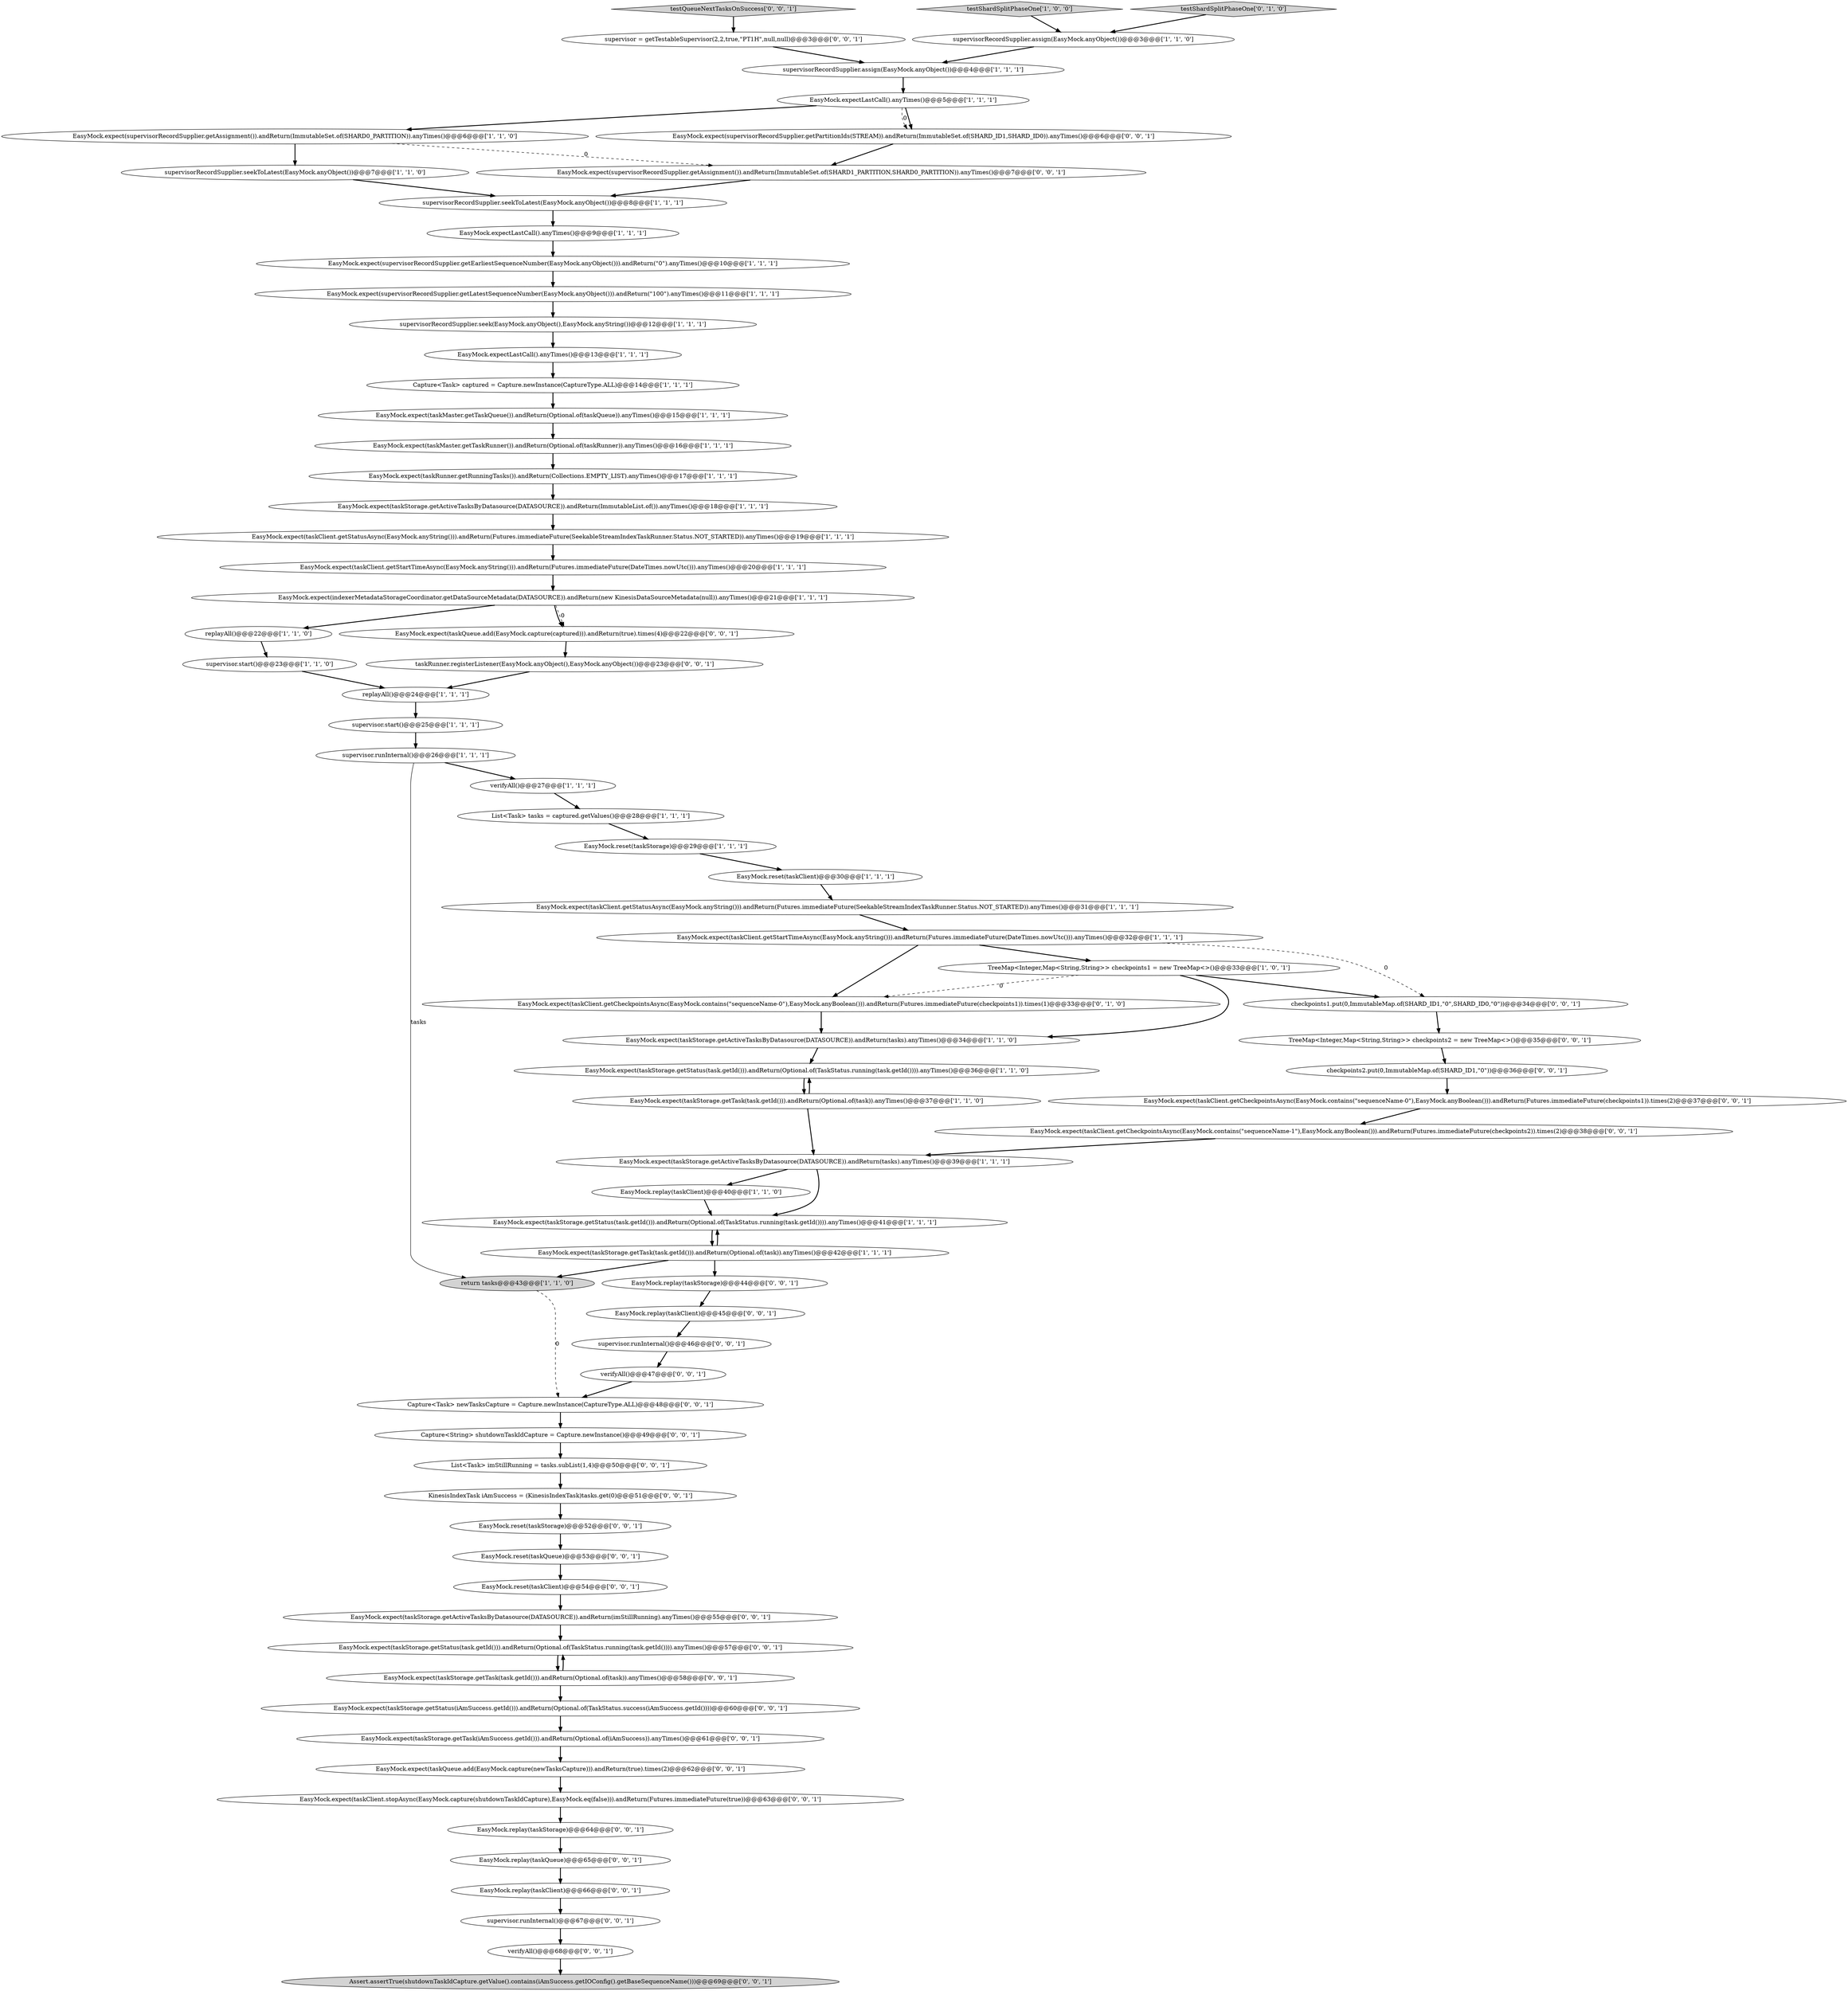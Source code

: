 digraph {
25 [style = filled, label = "EasyMock.expect(taskClient.getStatusAsync(EasyMock.anyString())).andReturn(Futures.immediateFuture(SeekableStreamIndexTaskRunner.Status.NOT_STARTED)).anyTimes()@@@19@@@['1', '1', '1']", fillcolor = white, shape = ellipse image = "AAA0AAABBB1BBB"];
44 [style = filled, label = "checkpoints2.put(0,ImmutableMap.of(SHARD_ID1,\"0\"))@@@36@@@['0', '0', '1']", fillcolor = white, shape = ellipse image = "AAA0AAABBB3BBB"];
8 [style = filled, label = "supervisorRecordSupplier.assign(EasyMock.anyObject())@@@4@@@['1', '1', '1']", fillcolor = white, shape = ellipse image = "AAA0AAABBB1BBB"];
70 [style = filled, label = "EasyMock.reset(taskQueue)@@@53@@@['0', '0', '1']", fillcolor = white, shape = ellipse image = "AAA0AAABBB3BBB"];
27 [style = filled, label = "supervisorRecordSupplier.seek(EasyMock.anyObject(),EasyMock.anyString())@@@12@@@['1', '1', '1']", fillcolor = white, shape = ellipse image = "AAA0AAABBB1BBB"];
73 [style = filled, label = "EasyMock.expect(taskClient.getCheckpointsAsync(EasyMock.contains(\"sequenceName-0\"),EasyMock.anyBoolean())).andReturn(Futures.immediateFuture(checkpoints1)).times(2)@@@37@@@['0', '0', '1']", fillcolor = white, shape = ellipse image = "AAA0AAABBB3BBB"];
14 [style = filled, label = "EasyMock.reset(taskStorage)@@@29@@@['1', '1', '1']", fillcolor = white, shape = ellipse image = "AAA0AAABBB1BBB"];
52 [style = filled, label = "Capture<String> shutdownTaskIdCapture = Capture.newInstance()@@@49@@@['0', '0', '1']", fillcolor = white, shape = ellipse image = "AAA0AAABBB3BBB"];
69 [style = filled, label = "TreeMap<Integer,Map<String,String>> checkpoints2 = new TreeMap<>()@@@35@@@['0', '0', '1']", fillcolor = white, shape = ellipse image = "AAA0AAABBB3BBB"];
76 [style = filled, label = "Capture<Task> newTasksCapture = Capture.newInstance(CaptureType.ALL)@@@48@@@['0', '0', '1']", fillcolor = white, shape = ellipse image = "AAA0AAABBB3BBB"];
16 [style = filled, label = "EasyMock.expect(taskMaster.getTaskRunner()).andReturn(Optional.of(taskRunner)).anyTimes()@@@16@@@['1', '1', '1']", fillcolor = white, shape = ellipse image = "AAA0AAABBB1BBB"];
22 [style = filled, label = "EasyMock.expect(taskStorage.getActiveTasksByDatasource(DATASOURCE)).andReturn(tasks).anyTimes()@@@39@@@['1', '1', '1']", fillcolor = white, shape = ellipse image = "AAA0AAABBB1BBB"];
2 [style = filled, label = "EasyMock.expectLastCall().anyTimes()@@@9@@@['1', '1', '1']", fillcolor = white, shape = ellipse image = "AAA0AAABBB1BBB"];
34 [style = filled, label = "EasyMock.expect(supervisorRecordSupplier.getLatestSequenceNumber(EasyMock.anyObject())).andReturn(\"100\").anyTimes()@@@11@@@['1', '1', '1']", fillcolor = white, shape = ellipse image = "AAA0AAABBB1BBB"];
65 [style = filled, label = "verifyAll()@@@68@@@['0', '0', '1']", fillcolor = white, shape = ellipse image = "AAA0AAABBB3BBB"];
18 [style = filled, label = "supervisorRecordSupplier.seekToLatest(EasyMock.anyObject())@@@7@@@['1', '1', '0']", fillcolor = white, shape = ellipse image = "AAA0AAABBB1BBB"];
21 [style = filled, label = "EasyMock.expectLastCall().anyTimes()@@@13@@@['1', '1', '1']", fillcolor = white, shape = ellipse image = "AAA0AAABBB1BBB"];
62 [style = filled, label = "EasyMock.reset(taskClient)@@@54@@@['0', '0', '1']", fillcolor = white, shape = ellipse image = "AAA0AAABBB3BBB"];
32 [style = filled, label = "EasyMock.expect(indexerMetadataStorageCoordinator.getDataSourceMetadata(DATASOURCE)).andReturn(new KinesisDataSourceMetadata(null)).anyTimes()@@@21@@@['1', '1', '1']", fillcolor = white, shape = ellipse image = "AAA0AAABBB1BBB"];
11 [style = filled, label = "EasyMock.expect(taskStorage.getTask(task.getId())).andReturn(Optional.of(task)).anyTimes()@@@37@@@['1', '1', '0']", fillcolor = white, shape = ellipse image = "AAA0AAABBB1BBB"];
39 [style = filled, label = "return tasks@@@43@@@['1', '1', '0']", fillcolor = lightgray, shape = ellipse image = "AAA0AAABBB1BBB"];
26 [style = filled, label = "EasyMock.expect(taskClient.getStartTimeAsync(EasyMock.anyString())).andReturn(Futures.immediateFuture(DateTimes.nowUtc())).anyTimes()@@@32@@@['1', '1', '1']", fillcolor = white, shape = ellipse image = "AAA0AAABBB1BBB"];
13 [style = filled, label = "EasyMock.expect(taskStorage.getTask(task.getId())).andReturn(Optional.of(task)).anyTimes()@@@42@@@['1', '1', '1']", fillcolor = white, shape = ellipse image = "AAA0AAABBB1BBB"];
41 [style = filled, label = "testShardSplitPhaseOne['0', '1', '0']", fillcolor = lightgray, shape = diamond image = "AAA0AAABBB2BBB"];
47 [style = filled, label = "EasyMock.replay(taskClient)@@@45@@@['0', '0', '1']", fillcolor = white, shape = ellipse image = "AAA0AAABBB3BBB"];
48 [style = filled, label = "EasyMock.replay(taskStorage)@@@64@@@['0', '0', '1']", fillcolor = white, shape = ellipse image = "AAA0AAABBB3BBB"];
58 [style = filled, label = "EasyMock.replay(taskQueue)@@@65@@@['0', '0', '1']", fillcolor = white, shape = ellipse image = "AAA0AAABBB3BBB"];
3 [style = filled, label = "EasyMock.expect(taskClient.getStatusAsync(EasyMock.anyString())).andReturn(Futures.immediateFuture(SeekableStreamIndexTaskRunner.Status.NOT_STARTED)).anyTimes()@@@31@@@['1', '1', '1']", fillcolor = white, shape = ellipse image = "AAA0AAABBB1BBB"];
36 [style = filled, label = "EasyMock.expect(supervisorRecordSupplier.getEarliestSequenceNumber(EasyMock.anyObject())).andReturn(\"0\").anyTimes()@@@10@@@['1', '1', '1']", fillcolor = white, shape = ellipse image = "AAA0AAABBB1BBB"];
37 [style = filled, label = "List<Task> tasks = captured.getValues()@@@28@@@['1', '1', '1']", fillcolor = white, shape = ellipse image = "AAA0AAABBB1BBB"];
9 [style = filled, label = "EasyMock.expectLastCall().anyTimes()@@@5@@@['1', '1', '1']", fillcolor = white, shape = ellipse image = "AAA0AAABBB1BBB"];
54 [style = filled, label = "EasyMock.expect(taskClient.getCheckpointsAsync(EasyMock.contains(\"sequenceName-1\"),EasyMock.anyBoolean())).andReturn(Futures.immediateFuture(checkpoints2)).times(2)@@@38@@@['0', '0', '1']", fillcolor = white, shape = ellipse image = "AAA0AAABBB3BBB"];
19 [style = filled, label = "supervisorRecordSupplier.seekToLatest(EasyMock.anyObject())@@@8@@@['1', '1', '1']", fillcolor = white, shape = ellipse image = "AAA0AAABBB1BBB"];
61 [style = filled, label = "EasyMock.expect(taskStorage.getTask(task.getId())).andReturn(Optional.of(task)).anyTimes()@@@58@@@['0', '0', '1']", fillcolor = white, shape = ellipse image = "AAA0AAABBB3BBB"];
68 [style = filled, label = "EasyMock.reset(taskStorage)@@@52@@@['0', '0', '1']", fillcolor = white, shape = ellipse image = "AAA0AAABBB3BBB"];
38 [style = filled, label = "replayAll()@@@22@@@['1', '1', '0']", fillcolor = white, shape = ellipse image = "AAA0AAABBB1BBB"];
28 [style = filled, label = "EasyMock.expect(taskStorage.getActiveTasksByDatasource(DATASOURCE)).andReturn(ImmutableList.of()).anyTimes()@@@18@@@['1', '1', '1']", fillcolor = white, shape = ellipse image = "AAA0AAABBB1BBB"];
67 [style = filled, label = "KinesisIndexTask iAmSuccess = (KinesisIndexTask)tasks.get(0)@@@51@@@['0', '0', '1']", fillcolor = white, shape = ellipse image = "AAA0AAABBB3BBB"];
20 [style = filled, label = "EasyMock.expect(taskStorage.getStatus(task.getId())).andReturn(Optional.of(TaskStatus.running(task.getId()))).anyTimes()@@@36@@@['1', '1', '0']", fillcolor = white, shape = ellipse image = "AAA0AAABBB1BBB"];
45 [style = filled, label = "supervisor.runInternal()@@@46@@@['0', '0', '1']", fillcolor = white, shape = ellipse image = "AAA0AAABBB3BBB"];
66 [style = filled, label = "EasyMock.expect(taskClient.stopAsync(EasyMock.capture(shutdownTaskIdCapture),EasyMock.eq(false))).andReturn(Futures.immediateFuture(true))@@@63@@@['0', '0', '1']", fillcolor = white, shape = ellipse image = "AAA0AAABBB3BBB"];
72 [style = filled, label = "taskRunner.registerListener(EasyMock.anyObject(),EasyMock.anyObject())@@@23@@@['0', '0', '1']", fillcolor = white, shape = ellipse image = "AAA0AAABBB3BBB"];
12 [style = filled, label = "EasyMock.expect(supervisorRecordSupplier.getAssignment()).andReturn(ImmutableSet.of(SHARD0_PARTITION)).anyTimes()@@@6@@@['1', '1', '0']", fillcolor = white, shape = ellipse image = "AAA0AAABBB1BBB"];
6 [style = filled, label = "EasyMock.expect(taskRunner.getRunningTasks()).andReturn(Collections.EMPTY_LIST).anyTimes()@@@17@@@['1', '1', '1']", fillcolor = white, shape = ellipse image = "AAA0AAABBB1BBB"];
10 [style = filled, label = "Capture<Task> captured = Capture.newInstance(CaptureType.ALL)@@@14@@@['1', '1', '1']", fillcolor = white, shape = ellipse image = "AAA0AAABBB1BBB"];
0 [style = filled, label = "verifyAll()@@@27@@@['1', '1', '1']", fillcolor = white, shape = ellipse image = "AAA0AAABBB1BBB"];
17 [style = filled, label = "EasyMock.expect(taskMaster.getTaskQueue()).andReturn(Optional.of(taskQueue)).anyTimes()@@@15@@@['1', '1', '1']", fillcolor = white, shape = ellipse image = "AAA0AAABBB1BBB"];
40 [style = filled, label = "EasyMock.expect(taskClient.getCheckpointsAsync(EasyMock.contains(\"sequenceName-0\"),EasyMock.anyBoolean())).andReturn(Futures.immediateFuture(checkpoints1)).times(1)@@@33@@@['0', '1', '0']", fillcolor = white, shape = ellipse image = "AAA1AAABBB2BBB"];
75 [style = filled, label = "supervisor = getTestableSupervisor(2,2,true,\"PT1H\",null,null)@@@3@@@['0', '0', '1']", fillcolor = white, shape = ellipse image = "AAA0AAABBB3BBB"];
46 [style = filled, label = "EasyMock.expect(taskStorage.getTask(iAmSuccess.getId())).andReturn(Optional.of(iAmSuccess)).anyTimes()@@@61@@@['0', '0', '1']", fillcolor = white, shape = ellipse image = "AAA0AAABBB3BBB"];
50 [style = filled, label = "checkpoints1.put(0,ImmutableMap.of(SHARD_ID1,\"0\",SHARD_ID0,\"0\"))@@@34@@@['0', '0', '1']", fillcolor = white, shape = ellipse image = "AAA0AAABBB3BBB"];
35 [style = filled, label = "EasyMock.expect(taskClient.getStartTimeAsync(EasyMock.anyString())).andReturn(Futures.immediateFuture(DateTimes.nowUtc())).anyTimes()@@@20@@@['1', '1', '1']", fillcolor = white, shape = ellipse image = "AAA0AAABBB1BBB"];
57 [style = filled, label = "testQueueNextTasksOnSuccess['0', '0', '1']", fillcolor = lightgray, shape = diamond image = "AAA0AAABBB3BBB"];
42 [style = filled, label = "EasyMock.expect(taskQueue.add(EasyMock.capture(captured))).andReturn(true).times(4)@@@22@@@['0', '0', '1']", fillcolor = white, shape = ellipse image = "AAA0AAABBB3BBB"];
43 [style = filled, label = "EasyMock.expect(taskStorage.getActiveTasksByDatasource(DATASOURCE)).andReturn(imStillRunning).anyTimes()@@@55@@@['0', '0', '1']", fillcolor = white, shape = ellipse image = "AAA0AAABBB3BBB"];
74 [style = filled, label = "Assert.assertTrue(shutdownTaskIdCapture.getValue().contains(iAmSuccess.getIOConfig().getBaseSequenceName()))@@@69@@@['0', '0', '1']", fillcolor = lightgray, shape = ellipse image = "AAA0AAABBB3BBB"];
60 [style = filled, label = "EasyMock.replay(taskStorage)@@@44@@@['0', '0', '1']", fillcolor = white, shape = ellipse image = "AAA0AAABBB3BBB"];
30 [style = filled, label = "supervisor.runInternal()@@@26@@@['1', '1', '1']", fillcolor = white, shape = ellipse image = "AAA0AAABBB1BBB"];
55 [style = filled, label = "EasyMock.replay(taskClient)@@@66@@@['0', '0', '1']", fillcolor = white, shape = ellipse image = "AAA0AAABBB3BBB"];
5 [style = filled, label = "supervisor.start()@@@23@@@['1', '1', '0']", fillcolor = white, shape = ellipse image = "AAA0AAABBB1BBB"];
51 [style = filled, label = "verifyAll()@@@47@@@['0', '0', '1']", fillcolor = white, shape = ellipse image = "AAA0AAABBB3BBB"];
53 [style = filled, label = "supervisor.runInternal()@@@67@@@['0', '0', '1']", fillcolor = white, shape = ellipse image = "AAA0AAABBB3BBB"];
1 [style = filled, label = "EasyMock.expect(taskStorage.getActiveTasksByDatasource(DATASOURCE)).andReturn(tasks).anyTimes()@@@34@@@['1', '1', '0']", fillcolor = white, shape = ellipse image = "AAA0AAABBB1BBB"];
24 [style = filled, label = "supervisor.start()@@@25@@@['1', '1', '1']", fillcolor = white, shape = ellipse image = "AAA0AAABBB1BBB"];
4 [style = filled, label = "testShardSplitPhaseOne['1', '0', '0']", fillcolor = lightgray, shape = diamond image = "AAA0AAABBB1BBB"];
33 [style = filled, label = "supervisorRecordSupplier.assign(EasyMock.anyObject())@@@3@@@['1', '1', '0']", fillcolor = white, shape = ellipse image = "AAA0AAABBB1BBB"];
7 [style = filled, label = "replayAll()@@@24@@@['1', '1', '1']", fillcolor = white, shape = ellipse image = "AAA0AAABBB1BBB"];
59 [style = filled, label = "EasyMock.expect(taskStorage.getStatus(task.getId())).andReturn(Optional.of(TaskStatus.running(task.getId()))).anyTimes()@@@57@@@['0', '0', '1']", fillcolor = white, shape = ellipse image = "AAA0AAABBB3BBB"];
15 [style = filled, label = "EasyMock.reset(taskClient)@@@30@@@['1', '1', '1']", fillcolor = white, shape = ellipse image = "AAA0AAABBB1BBB"];
64 [style = filled, label = "EasyMock.expect(taskStorage.getStatus(iAmSuccess.getId())).andReturn(Optional.of(TaskStatus.success(iAmSuccess.getId())))@@@60@@@['0', '0', '1']", fillcolor = white, shape = ellipse image = "AAA0AAABBB3BBB"];
71 [style = filled, label = "List<Task> imStillRunning = tasks.subList(1,4)@@@50@@@['0', '0', '1']", fillcolor = white, shape = ellipse image = "AAA0AAABBB3BBB"];
56 [style = filled, label = "EasyMock.expect(taskQueue.add(EasyMock.capture(newTasksCapture))).andReturn(true).times(2)@@@62@@@['0', '0', '1']", fillcolor = white, shape = ellipse image = "AAA0AAABBB3BBB"];
23 [style = filled, label = "TreeMap<Integer,Map<String,String>> checkpoints1 = new TreeMap<>()@@@33@@@['1', '0', '1']", fillcolor = white, shape = ellipse image = "AAA0AAABBB1BBB"];
31 [style = filled, label = "EasyMock.replay(taskClient)@@@40@@@['1', '1', '0']", fillcolor = white, shape = ellipse image = "AAA0AAABBB1BBB"];
29 [style = filled, label = "EasyMock.expect(taskStorage.getStatus(task.getId())).andReturn(Optional.of(TaskStatus.running(task.getId()))).anyTimes()@@@41@@@['1', '1', '1']", fillcolor = white, shape = ellipse image = "AAA0AAABBB1BBB"];
63 [style = filled, label = "EasyMock.expect(supervisorRecordSupplier.getPartitionIds(STREAM)).andReturn(ImmutableSet.of(SHARD_ID1,SHARD_ID0)).anyTimes()@@@6@@@['0', '0', '1']", fillcolor = white, shape = ellipse image = "AAA0AAABBB3BBB"];
49 [style = filled, label = "EasyMock.expect(supervisorRecordSupplier.getAssignment()).andReturn(ImmutableSet.of(SHARD1_PARTITION,SHARD0_PARTITION)).anyTimes()@@@7@@@['0', '0', '1']", fillcolor = white, shape = ellipse image = "AAA0AAABBB3BBB"];
22->29 [style = bold, label=""];
29->13 [style = bold, label=""];
11->22 [style = bold, label=""];
59->61 [style = bold, label=""];
58->55 [style = bold, label=""];
7->24 [style = bold, label=""];
60->47 [style = bold, label=""];
71->67 [style = bold, label=""];
50->69 [style = bold, label=""];
22->31 [style = bold, label=""];
35->32 [style = bold, label=""];
72->7 [style = bold, label=""];
53->65 [style = bold, label=""];
9->63 [style = bold, label=""];
25->35 [style = bold, label=""];
26->40 [style = bold, label=""];
13->29 [style = bold, label=""];
16->6 [style = bold, label=""];
64->46 [style = bold, label=""];
23->40 [style = dashed, label="0"];
26->23 [style = bold, label=""];
31->29 [style = bold, label=""];
47->45 [style = bold, label=""];
17->16 [style = bold, label=""];
51->76 [style = bold, label=""];
9->12 [style = bold, label=""];
27->21 [style = bold, label=""];
32->42 [style = dashed, label="0"];
68->70 [style = bold, label=""];
40->1 [style = bold, label=""];
32->38 [style = bold, label=""];
12->49 [style = dashed, label="0"];
13->39 [style = bold, label=""];
11->20 [style = bold, label=""];
10->17 [style = bold, label=""];
73->54 [style = bold, label=""];
38->5 [style = bold, label=""];
65->74 [style = bold, label=""];
39->76 [style = dashed, label="0"];
2->36 [style = bold, label=""];
12->18 [style = bold, label=""];
15->3 [style = bold, label=""];
61->59 [style = bold, label=""];
19->2 [style = bold, label=""];
34->27 [style = bold, label=""];
52->71 [style = bold, label=""];
76->52 [style = bold, label=""];
5->7 [style = bold, label=""];
75->8 [style = bold, label=""];
26->50 [style = dashed, label="0"];
20->11 [style = bold, label=""];
33->8 [style = bold, label=""];
6->28 [style = bold, label=""];
41->33 [style = bold, label=""];
13->60 [style = bold, label=""];
61->64 [style = bold, label=""];
23->50 [style = bold, label=""];
66->48 [style = bold, label=""];
46->56 [style = bold, label=""];
54->22 [style = bold, label=""];
48->58 [style = bold, label=""];
67->68 [style = bold, label=""];
21->10 [style = bold, label=""];
32->42 [style = bold, label=""];
49->19 [style = bold, label=""];
69->44 [style = bold, label=""];
4->33 [style = bold, label=""];
30->0 [style = bold, label=""];
42->72 [style = bold, label=""];
55->53 [style = bold, label=""];
30->39 [style = solid, label="tasks"];
57->75 [style = bold, label=""];
14->15 [style = bold, label=""];
44->73 [style = bold, label=""];
0->37 [style = bold, label=""];
43->59 [style = bold, label=""];
8->9 [style = bold, label=""];
3->26 [style = bold, label=""];
23->1 [style = bold, label=""];
9->63 [style = dashed, label="0"];
24->30 [style = bold, label=""];
62->43 [style = bold, label=""];
56->66 [style = bold, label=""];
18->19 [style = bold, label=""];
36->34 [style = bold, label=""];
45->51 [style = bold, label=""];
63->49 [style = bold, label=""];
70->62 [style = bold, label=""];
1->20 [style = bold, label=""];
28->25 [style = bold, label=""];
37->14 [style = bold, label=""];
}
